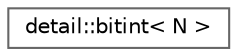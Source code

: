 digraph "类继承关系图"
{
 // LATEX_PDF_SIZE
  bgcolor="transparent";
  edge [fontname=Helvetica,fontsize=10,labelfontname=Helvetica,labelfontsize=10];
  node [fontname=Helvetica,fontsize=10,shape=box,height=0.2,width=0.4];
  rankdir="LR";
  Node0 [id="Node000000",label="detail::bitint\< N \>",height=0.2,width=0.4,color="grey40", fillcolor="white", style="filled",URL="$structdetail_1_1bitint.html",tooltip=" "];
}
